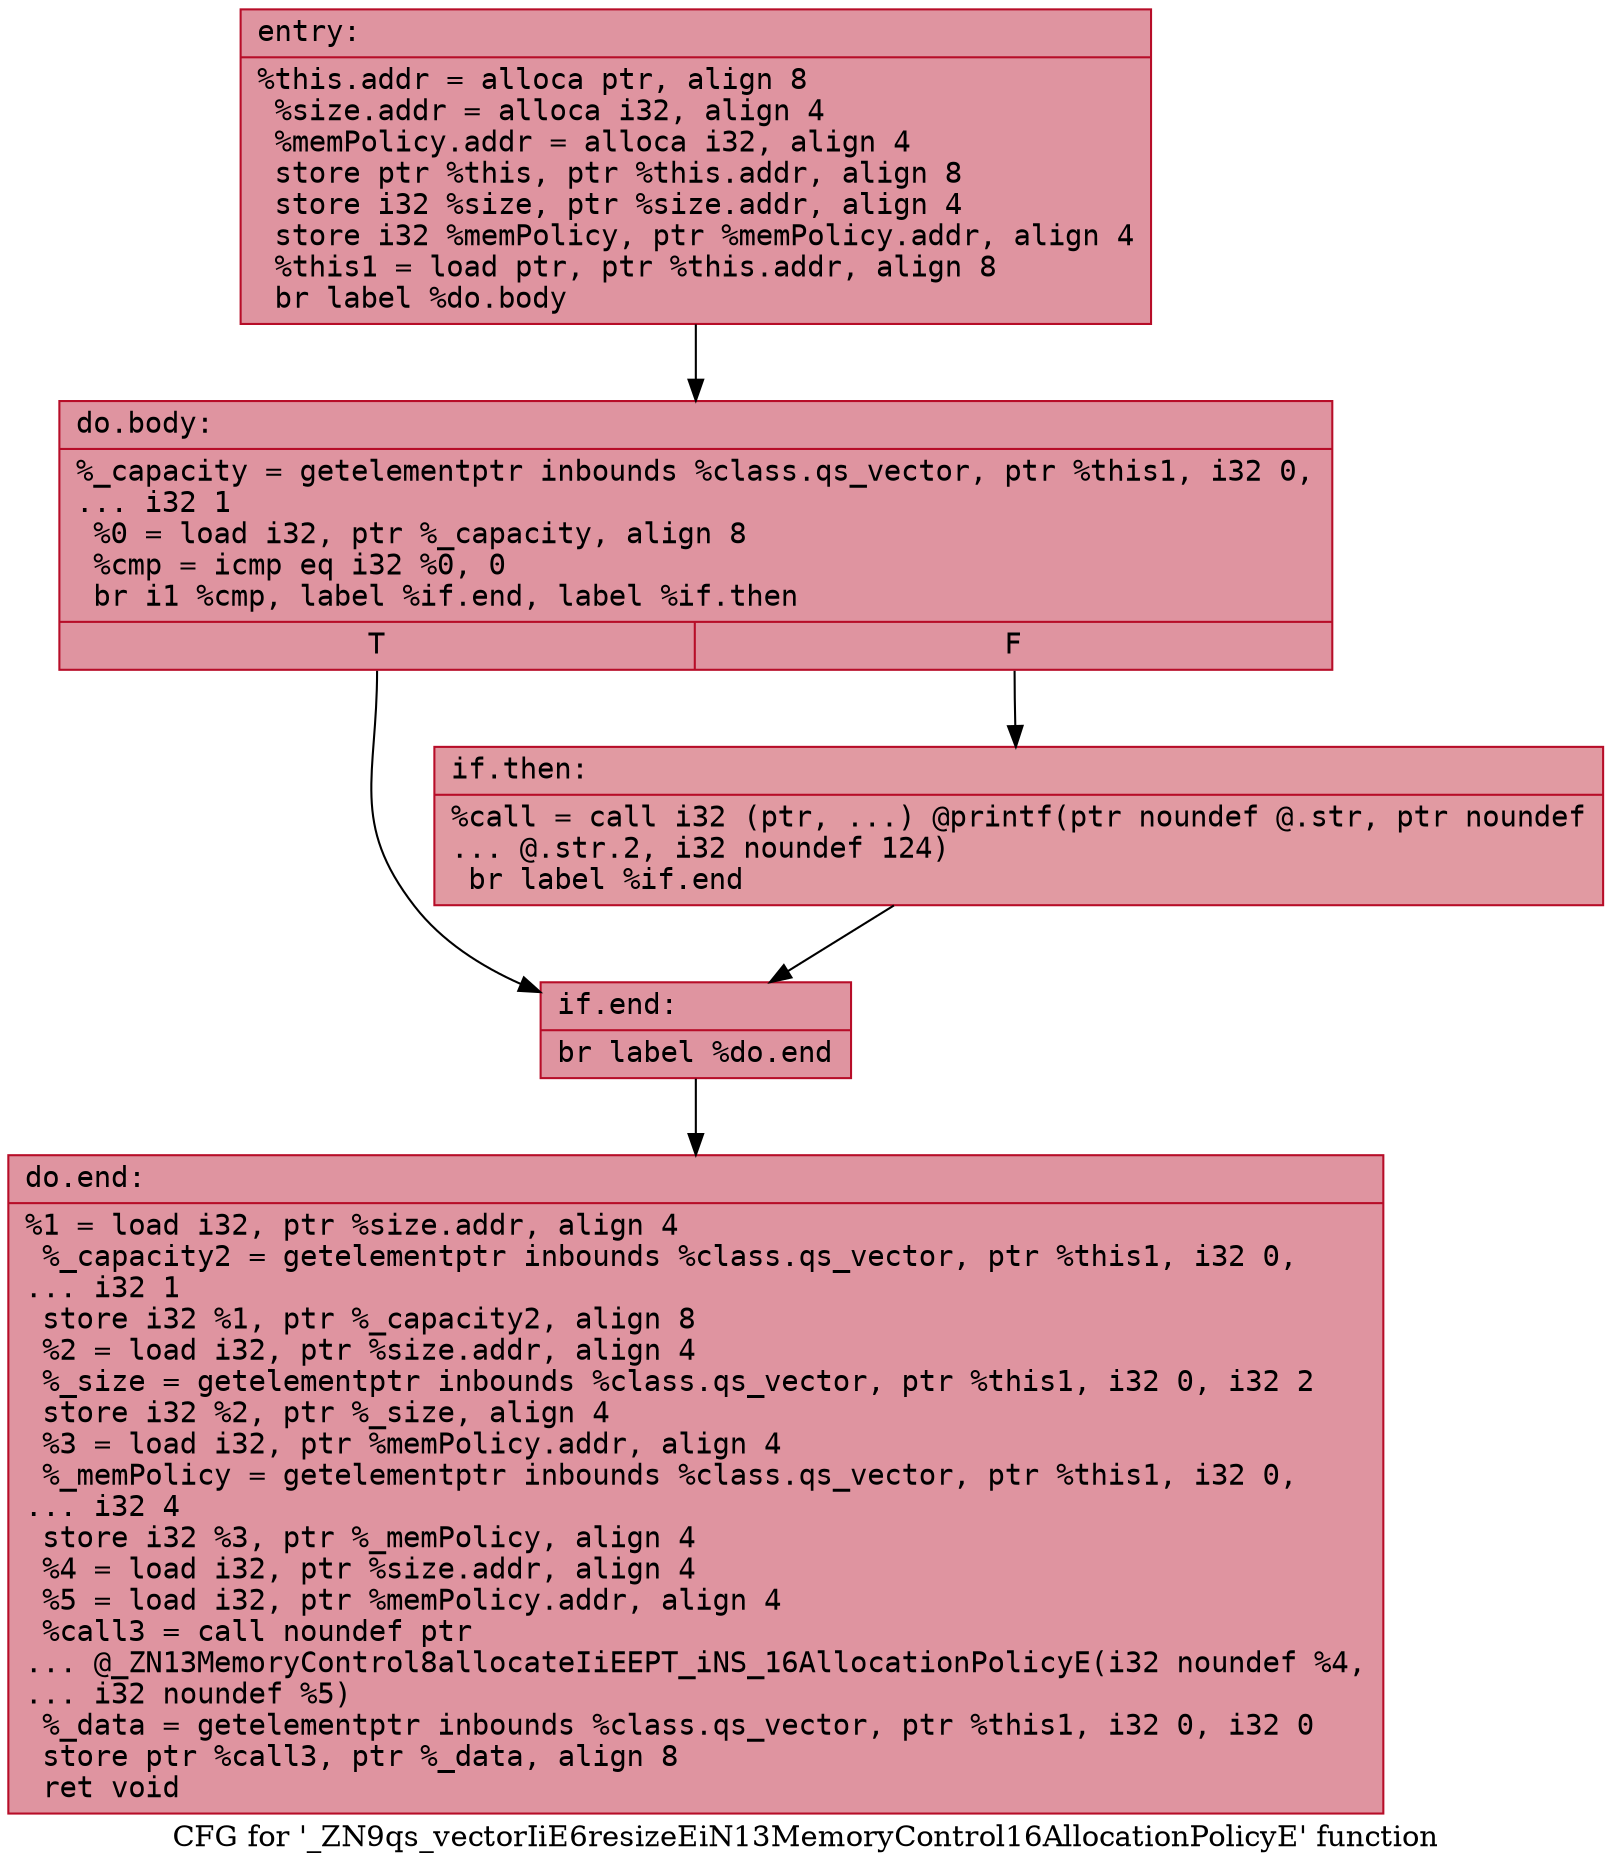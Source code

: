 digraph "CFG for '_ZN9qs_vectorIiE6resizeEiN13MemoryControl16AllocationPolicyE' function" {
	label="CFG for '_ZN9qs_vectorIiE6resizeEiN13MemoryControl16AllocationPolicyE' function";

	Node0x55dfe4af90a0 [shape=record,color="#b70d28ff", style=filled, fillcolor="#b70d2870" fontname="Courier",label="{entry:\l|  %this.addr = alloca ptr, align 8\l  %size.addr = alloca i32, align 4\l  %memPolicy.addr = alloca i32, align 4\l  store ptr %this, ptr %this.addr, align 8\l  store i32 %size, ptr %size.addr, align 4\l  store i32 %memPolicy, ptr %memPolicy.addr, align 4\l  %this1 = load ptr, ptr %this.addr, align 8\l  br label %do.body\l}"];
	Node0x55dfe4af90a0 -> Node0x55dfe4af9110[tooltip="entry -> do.body\nProbability 100.00%" ];
	Node0x55dfe4af9110 [shape=record,color="#b70d28ff", style=filled, fillcolor="#b70d2870" fontname="Courier",label="{do.body:\l|  %_capacity = getelementptr inbounds %class.qs_vector, ptr %this1, i32 0,\l... i32 1\l  %0 = load i32, ptr %_capacity, align 8\l  %cmp = icmp eq i32 %0, 0\l  br i1 %cmp, label %if.end, label %if.then\l|{<s0>T|<s1>F}}"];
	Node0x55dfe4af9110:s0 -> Node0x55dfe4b0e270[tooltip="do.body -> if.end\nProbability 37.50%" ];
	Node0x55dfe4af9110:s1 -> Node0x55dfe4b0e2e0[tooltip="do.body -> if.then\nProbability 62.50%" ];
	Node0x55dfe4b0e2e0 [shape=record,color="#b70d28ff", style=filled, fillcolor="#bb1b2c70" fontname="Courier",label="{if.then:\l|  %call = call i32 (ptr, ...) @printf(ptr noundef @.str, ptr noundef\l... @.str.2, i32 noundef 124)\l  br label %if.end\l}"];
	Node0x55dfe4b0e2e0 -> Node0x55dfe4b0e270[tooltip="if.then -> if.end\nProbability 100.00%" ];
	Node0x55dfe4b0e270 [shape=record,color="#b70d28ff", style=filled, fillcolor="#b70d2870" fontname="Courier",label="{if.end:\l|  br label %do.end\l}"];
	Node0x55dfe4b0e270 -> Node0x55dfe4b0e6b0[tooltip="if.end -> do.end\nProbability 100.00%" ];
	Node0x55dfe4b0e6b0 [shape=record,color="#b70d28ff", style=filled, fillcolor="#b70d2870" fontname="Courier",label="{do.end:\l|  %1 = load i32, ptr %size.addr, align 4\l  %_capacity2 = getelementptr inbounds %class.qs_vector, ptr %this1, i32 0,\l... i32 1\l  store i32 %1, ptr %_capacity2, align 8\l  %2 = load i32, ptr %size.addr, align 4\l  %_size = getelementptr inbounds %class.qs_vector, ptr %this1, i32 0, i32 2\l  store i32 %2, ptr %_size, align 4\l  %3 = load i32, ptr %memPolicy.addr, align 4\l  %_memPolicy = getelementptr inbounds %class.qs_vector, ptr %this1, i32 0,\l... i32 4\l  store i32 %3, ptr %_memPolicy, align 4\l  %4 = load i32, ptr %size.addr, align 4\l  %5 = load i32, ptr %memPolicy.addr, align 4\l  %call3 = call noundef ptr\l... @_ZN13MemoryControl8allocateIiEEPT_iNS_16AllocationPolicyE(i32 noundef %4,\l... i32 noundef %5)\l  %_data = getelementptr inbounds %class.qs_vector, ptr %this1, i32 0, i32 0\l  store ptr %call3, ptr %_data, align 8\l  ret void\l}"];
}
